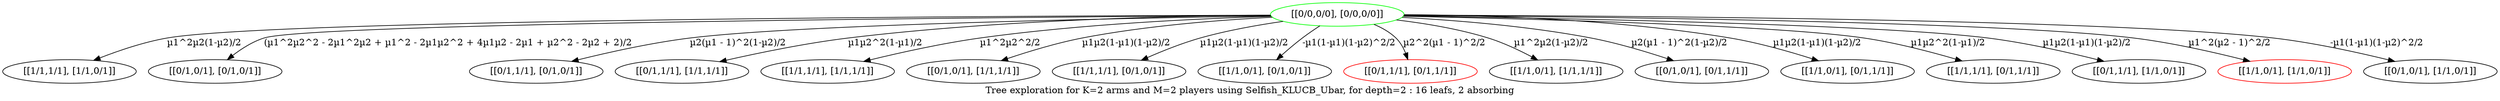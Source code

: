 digraph {
	overlap=false
	label="Tree exploration for K=2 arms and M=2 players using Selfish_KLUCB_Ubar, for depth=2 : 16 leafs, 2 absorbing"
	0 [label="[[0/0,0/0], [0/0,0/0]]" color=green]
	1 [label="[[1/1,1/1], [1/1,0/1]]"]
	0 -> 1 [label="µ1^2µ2(1-µ2)/2" color=black]
	2 [label="[[0/1,0/1], [0/1,0/1]]"]
	0 -> 2 [label="(µ1^2µ2^2 - 2µ1^2µ2 + µ1^2 - 2µ1µ2^2 + 4µ1µ2 - 2µ1 + µ2^2 - 2µ2 + 2)/2" color=black]
	3 [label="[[0/1,1/1], [0/1,0/1]]"]
	0 -> 3 [label="µ2(µ1 - 1)^2(1-µ2)/2" color=black]
	4 [label="[[0/1,1/1], [1/1,1/1]]"]
	0 -> 4 [label="µ1µ2^2(1-µ1)/2" color=black]
	5 [label="[[1/1,1/1], [1/1,1/1]]"]
	0 -> 5 [label="µ1^2µ2^2/2" color=black]
	6 [label="[[0/1,0/1], [1/1,1/1]]"]
	0 -> 6 [label="µ1µ2(1-µ1)(1-µ2)/2" color=black]
	7 [label="[[1/1,1/1], [0/1,0/1]]"]
	0 -> 7 [label="µ1µ2(1-µ1)(1-µ2)/2" color=black]
	8 [label="[[1/1,0/1], [0/1,0/1]]"]
	0 -> 8 [label="-µ1(1-µ1)(1-µ2)^2/2" color=black]
	9 [label="[[0/1,1/1], [0/1,1/1]]" color=red]
	0 -> 9 [label="µ2^2(µ1 - 1)^2/2" color=black]
	10 [label="[[1/1,0/1], [1/1,1/1]]"]
	0 -> 10 [label="µ1^2µ2(1-µ2)/2" color=black]
	11 [label="[[0/1,0/1], [0/1,1/1]]"]
	0 -> 11 [label="µ2(µ1 - 1)^2(1-µ2)/2" color=black]
	12 [label="[[1/1,0/1], [0/1,1/1]]"]
	0 -> 12 [label="µ1µ2(1-µ1)(1-µ2)/2" color=black]
	13 [label="[[1/1,1/1], [0/1,1/1]]"]
	0 -> 13 [label="µ1µ2^2(1-µ1)/2" color=black]
	14 [label="[[0/1,1/1], [1/1,0/1]]"]
	0 -> 14 [label="µ1µ2(1-µ1)(1-µ2)/2" color=black]
	15 [label="[[1/1,0/1], [1/1,0/1]]" color=red]
	0 -> 15 [label="µ1^2(µ2 - 1)^2/2" color=black]
	16 [label="[[0/1,0/1], [1/1,0/1]]"]
	0 -> 16 [label="-µ1(1-µ1)(1-µ2)^2/2" color=black]
}
